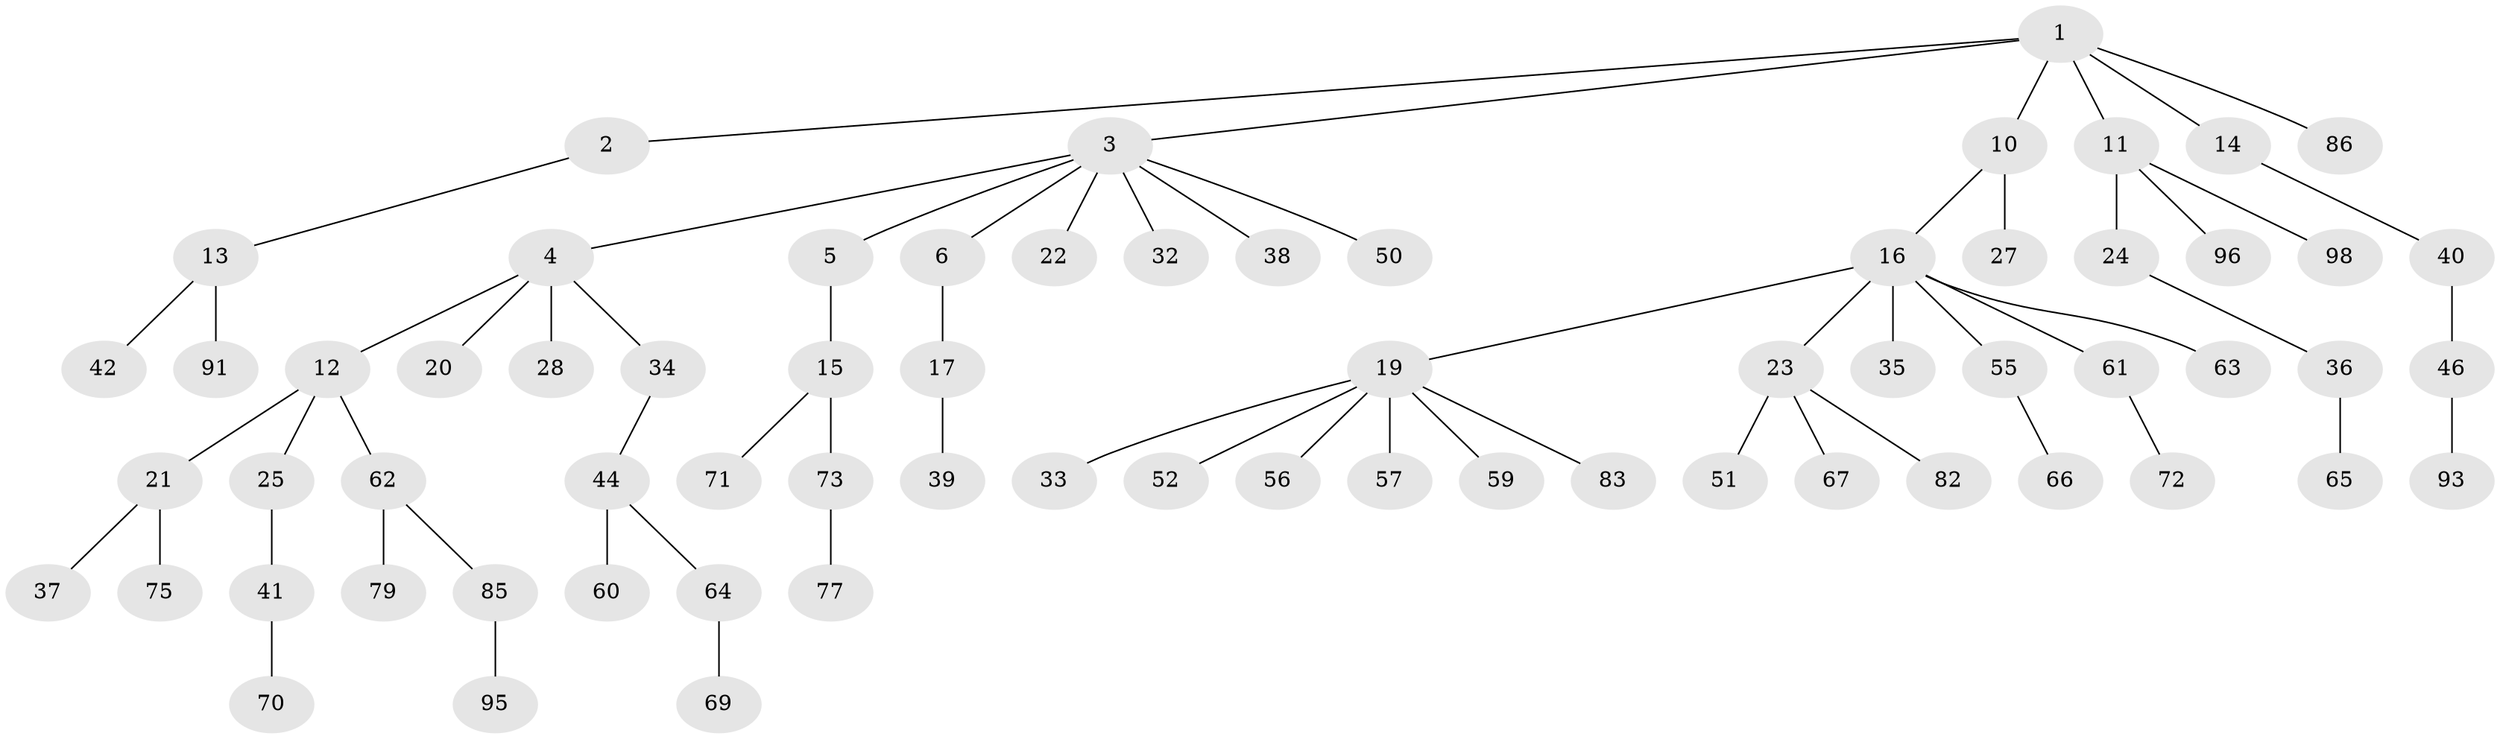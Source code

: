 // original degree distribution, {6: 0.01020408163265306, 2: 0.2857142857142857, 7: 0.01020408163265306, 3: 0.12244897959183673, 1: 0.47959183673469385, 4: 0.061224489795918366, 5: 0.02040816326530612, 8: 0.01020408163265306}
// Generated by graph-tools (version 1.1) at 2025/11/02/27/25 16:11:25]
// undirected, 68 vertices, 67 edges
graph export_dot {
graph [start="1"]
  node [color=gray90,style=filled];
  1 [super="+84"];
  2;
  3 [super="+7"];
  4 [super="+9"];
  5;
  6 [super="+8"];
  10 [super="+74"];
  11 [super="+18"];
  12 [super="+68"];
  13 [super="+49"];
  14;
  15 [super="+48"];
  16 [super="+97"];
  17;
  19 [super="+29"];
  20 [super="+94"];
  21 [super="+26"];
  22 [super="+58"];
  23 [super="+45"];
  24 [super="+31"];
  25 [super="+30"];
  27;
  28;
  32 [super="+43"];
  33;
  34;
  35 [super="+90"];
  36;
  37;
  38;
  39 [super="+54"];
  40;
  41;
  42;
  44 [super="+53"];
  46 [super="+47"];
  50;
  51;
  52 [super="+92"];
  55 [super="+80"];
  56 [super="+88"];
  57;
  59;
  60;
  61 [super="+78"];
  62;
  63;
  64 [super="+87"];
  65;
  66 [super="+89"];
  67 [super="+76"];
  69;
  70;
  71;
  72;
  73;
  75;
  77;
  79 [super="+81"];
  82;
  83;
  85;
  86;
  91;
  93;
  95;
  96;
  98;
  1 -- 2;
  1 -- 3;
  1 -- 10;
  1 -- 11;
  1 -- 14;
  1 -- 86;
  2 -- 13;
  3 -- 4;
  3 -- 5;
  3 -- 6;
  3 -- 32;
  3 -- 50;
  3 -- 38;
  3 -- 22;
  4 -- 34;
  4 -- 12;
  4 -- 20;
  4 -- 28;
  5 -- 15;
  6 -- 17;
  10 -- 16;
  10 -- 27;
  11 -- 24;
  11 -- 96;
  11 -- 98;
  12 -- 21;
  12 -- 25;
  12 -- 62;
  13 -- 42;
  13 -- 91;
  14 -- 40;
  15 -- 71;
  15 -- 73;
  16 -- 19;
  16 -- 23;
  16 -- 35;
  16 -- 55;
  16 -- 61;
  16 -- 63;
  17 -- 39;
  19 -- 33;
  19 -- 57;
  19 -- 83;
  19 -- 52;
  19 -- 56;
  19 -- 59;
  21 -- 37;
  21 -- 75;
  23 -- 82;
  23 -- 51;
  23 -- 67;
  24 -- 36;
  25 -- 41;
  34 -- 44;
  36 -- 65;
  40 -- 46;
  41 -- 70;
  44 -- 64;
  44 -- 60;
  46 -- 93;
  55 -- 66;
  61 -- 72;
  62 -- 79;
  62 -- 85;
  64 -- 69;
  73 -- 77;
  85 -- 95;
}
